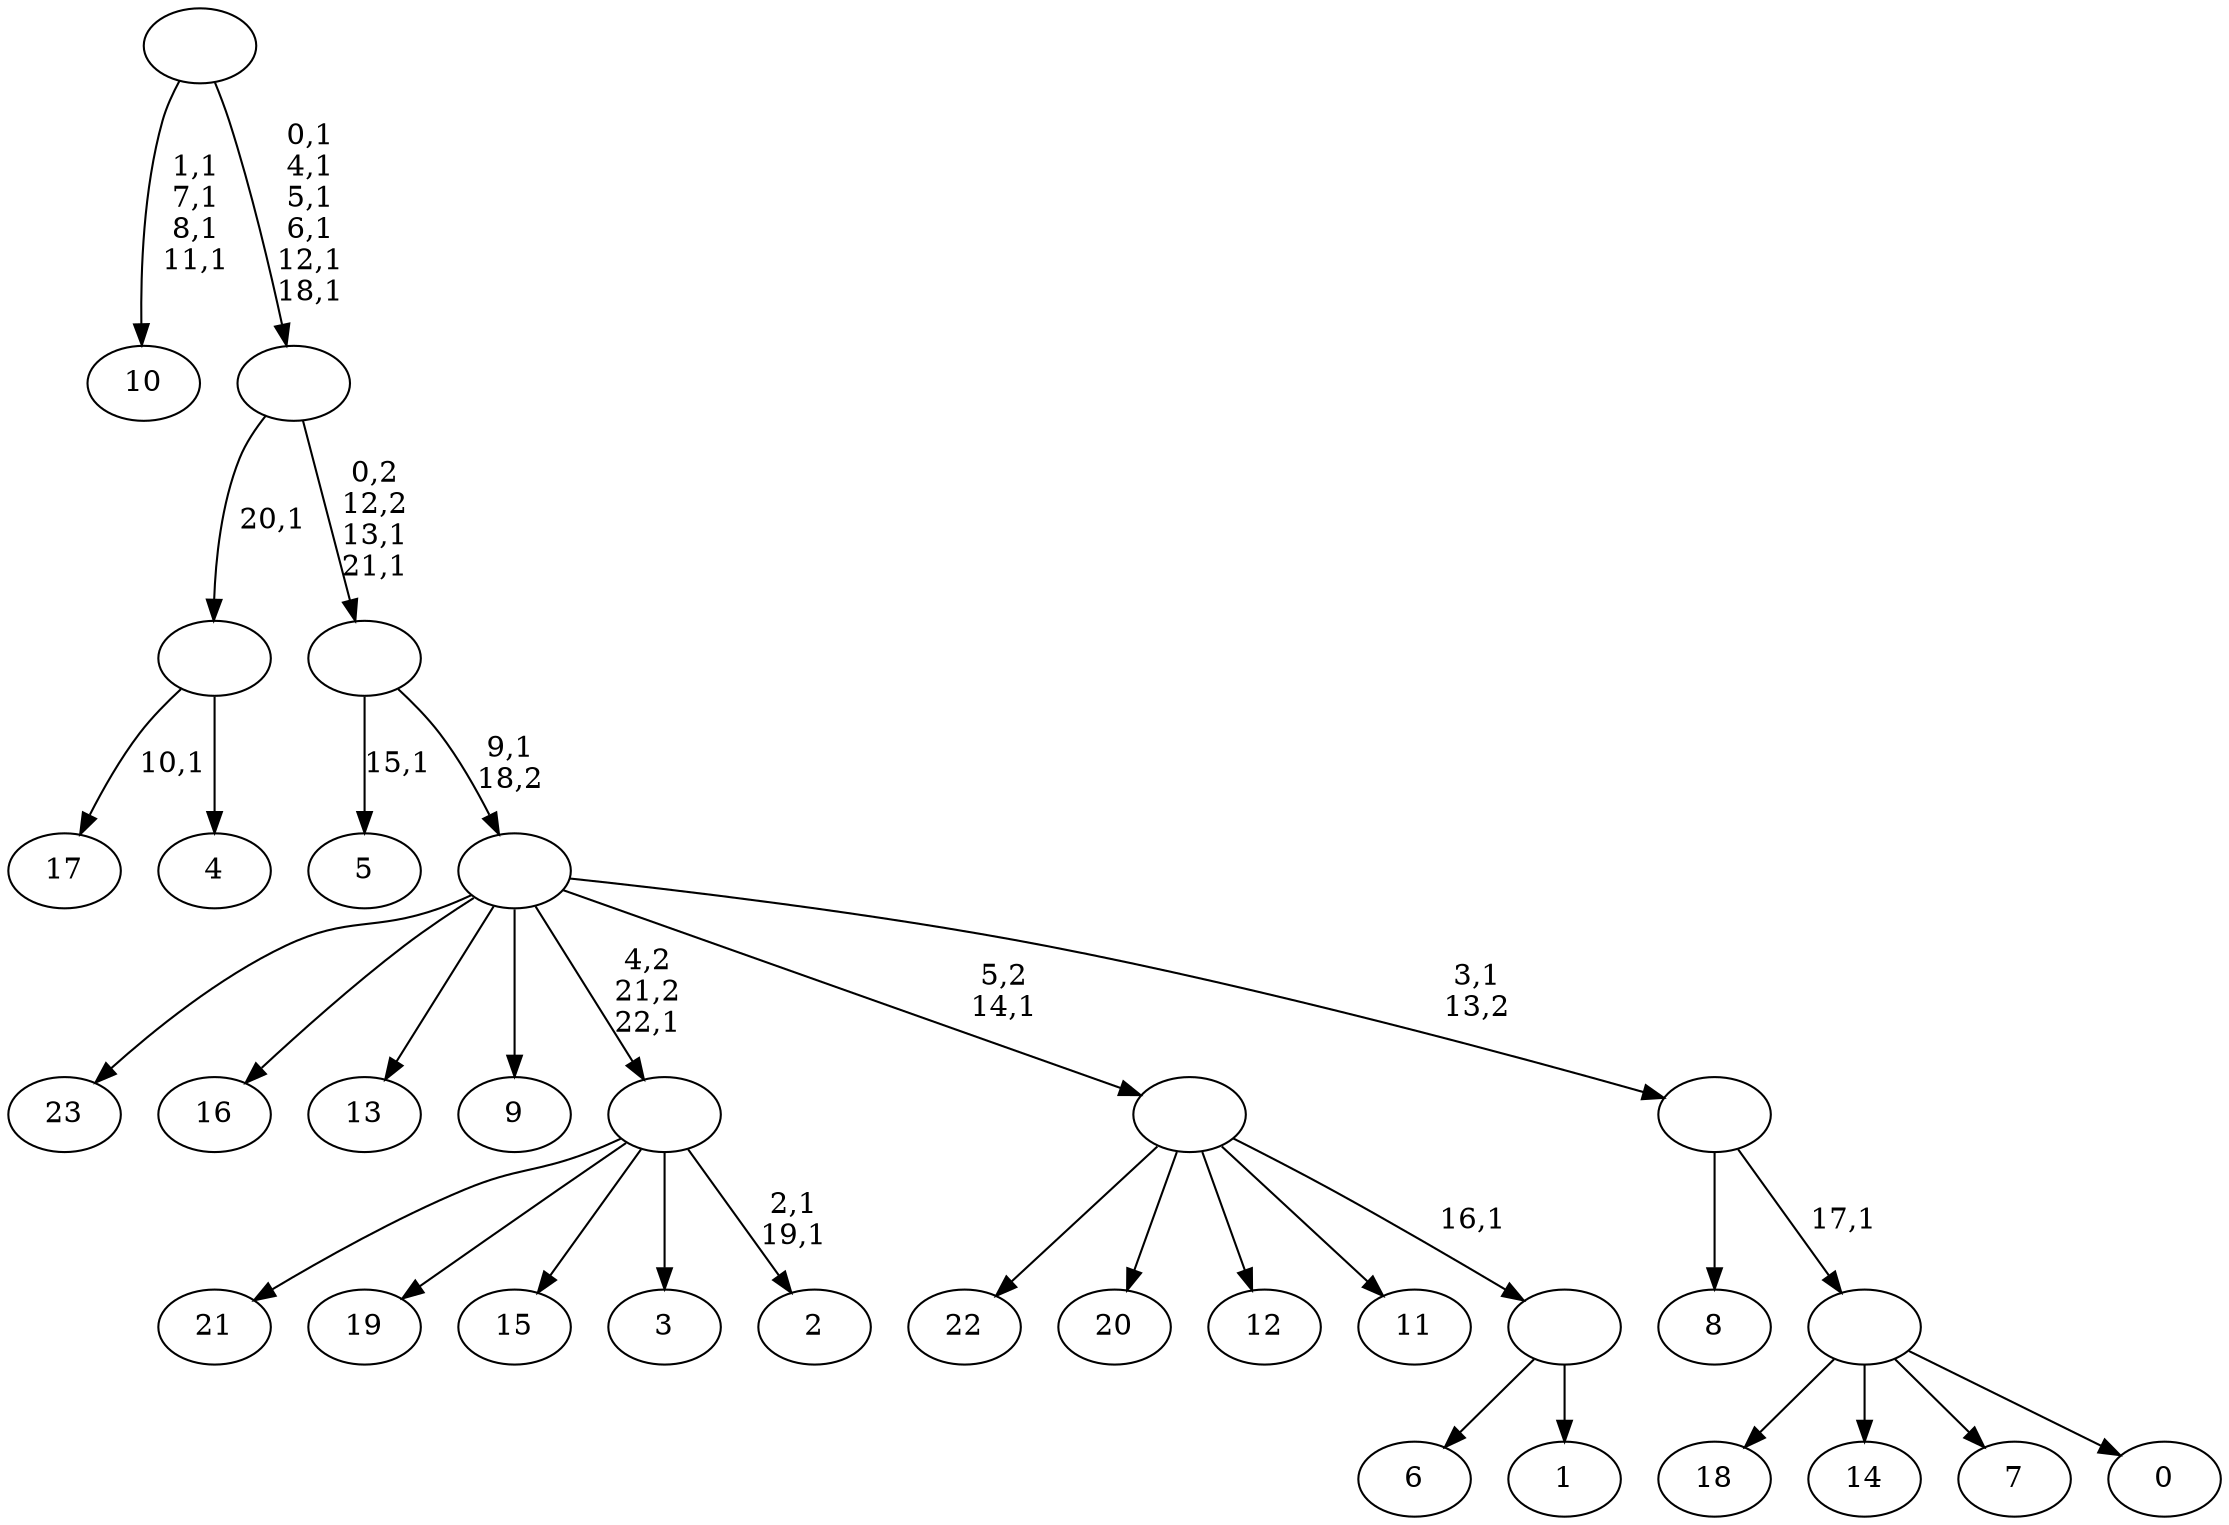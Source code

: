 digraph T {
	47 [label="23"]
	46 [label="22"]
	45 [label="21"]
	44 [label="20"]
	43 [label="19"]
	42 [label="18"]
	41 [label="17"]
	39 [label="16"]
	38 [label="15"]
	37 [label="14"]
	36 [label="13"]
	35 [label="12"]
	34 [label="11"]
	33 [label="10"]
	28 [label="9"]
	27 [label="8"]
	26 [label="7"]
	25 [label="6"]
	24 [label="5"]
	22 [label="4"]
	21 [label=""]
	20 [label="3"]
	19 [label="2"]
	16 [label=""]
	15 [label="1"]
	14 [label=""]
	13 [label=""]
	12 [label="0"]
	11 [label=""]
	10 [label=""]
	9 [label=""]
	8 [label=""]
	6 [label=""]
	0 [label=""]
	21 -> 41 [label="10,1"]
	21 -> 22 [label=""]
	16 -> 19 [label="2,1\n19,1"]
	16 -> 45 [label=""]
	16 -> 43 [label=""]
	16 -> 38 [label=""]
	16 -> 20 [label=""]
	14 -> 25 [label=""]
	14 -> 15 [label=""]
	13 -> 46 [label=""]
	13 -> 44 [label=""]
	13 -> 35 [label=""]
	13 -> 34 [label=""]
	13 -> 14 [label="16,1"]
	11 -> 42 [label=""]
	11 -> 37 [label=""]
	11 -> 26 [label=""]
	11 -> 12 [label=""]
	10 -> 27 [label=""]
	10 -> 11 [label="17,1"]
	9 -> 47 [label=""]
	9 -> 39 [label=""]
	9 -> 36 [label=""]
	9 -> 28 [label=""]
	9 -> 16 [label="4,2\n21,2\n22,1"]
	9 -> 13 [label="5,2\n14,1"]
	9 -> 10 [label="3,1\n13,2"]
	8 -> 24 [label="15,1"]
	8 -> 9 [label="9,1\n18,2"]
	6 -> 8 [label="0,2\n12,2\n13,1\n21,1"]
	6 -> 21 [label="20,1"]
	0 -> 6 [label="0,1\n4,1\n5,1\n6,1\n12,1\n18,1"]
	0 -> 33 [label="1,1\n7,1\n8,1\n11,1"]
}
